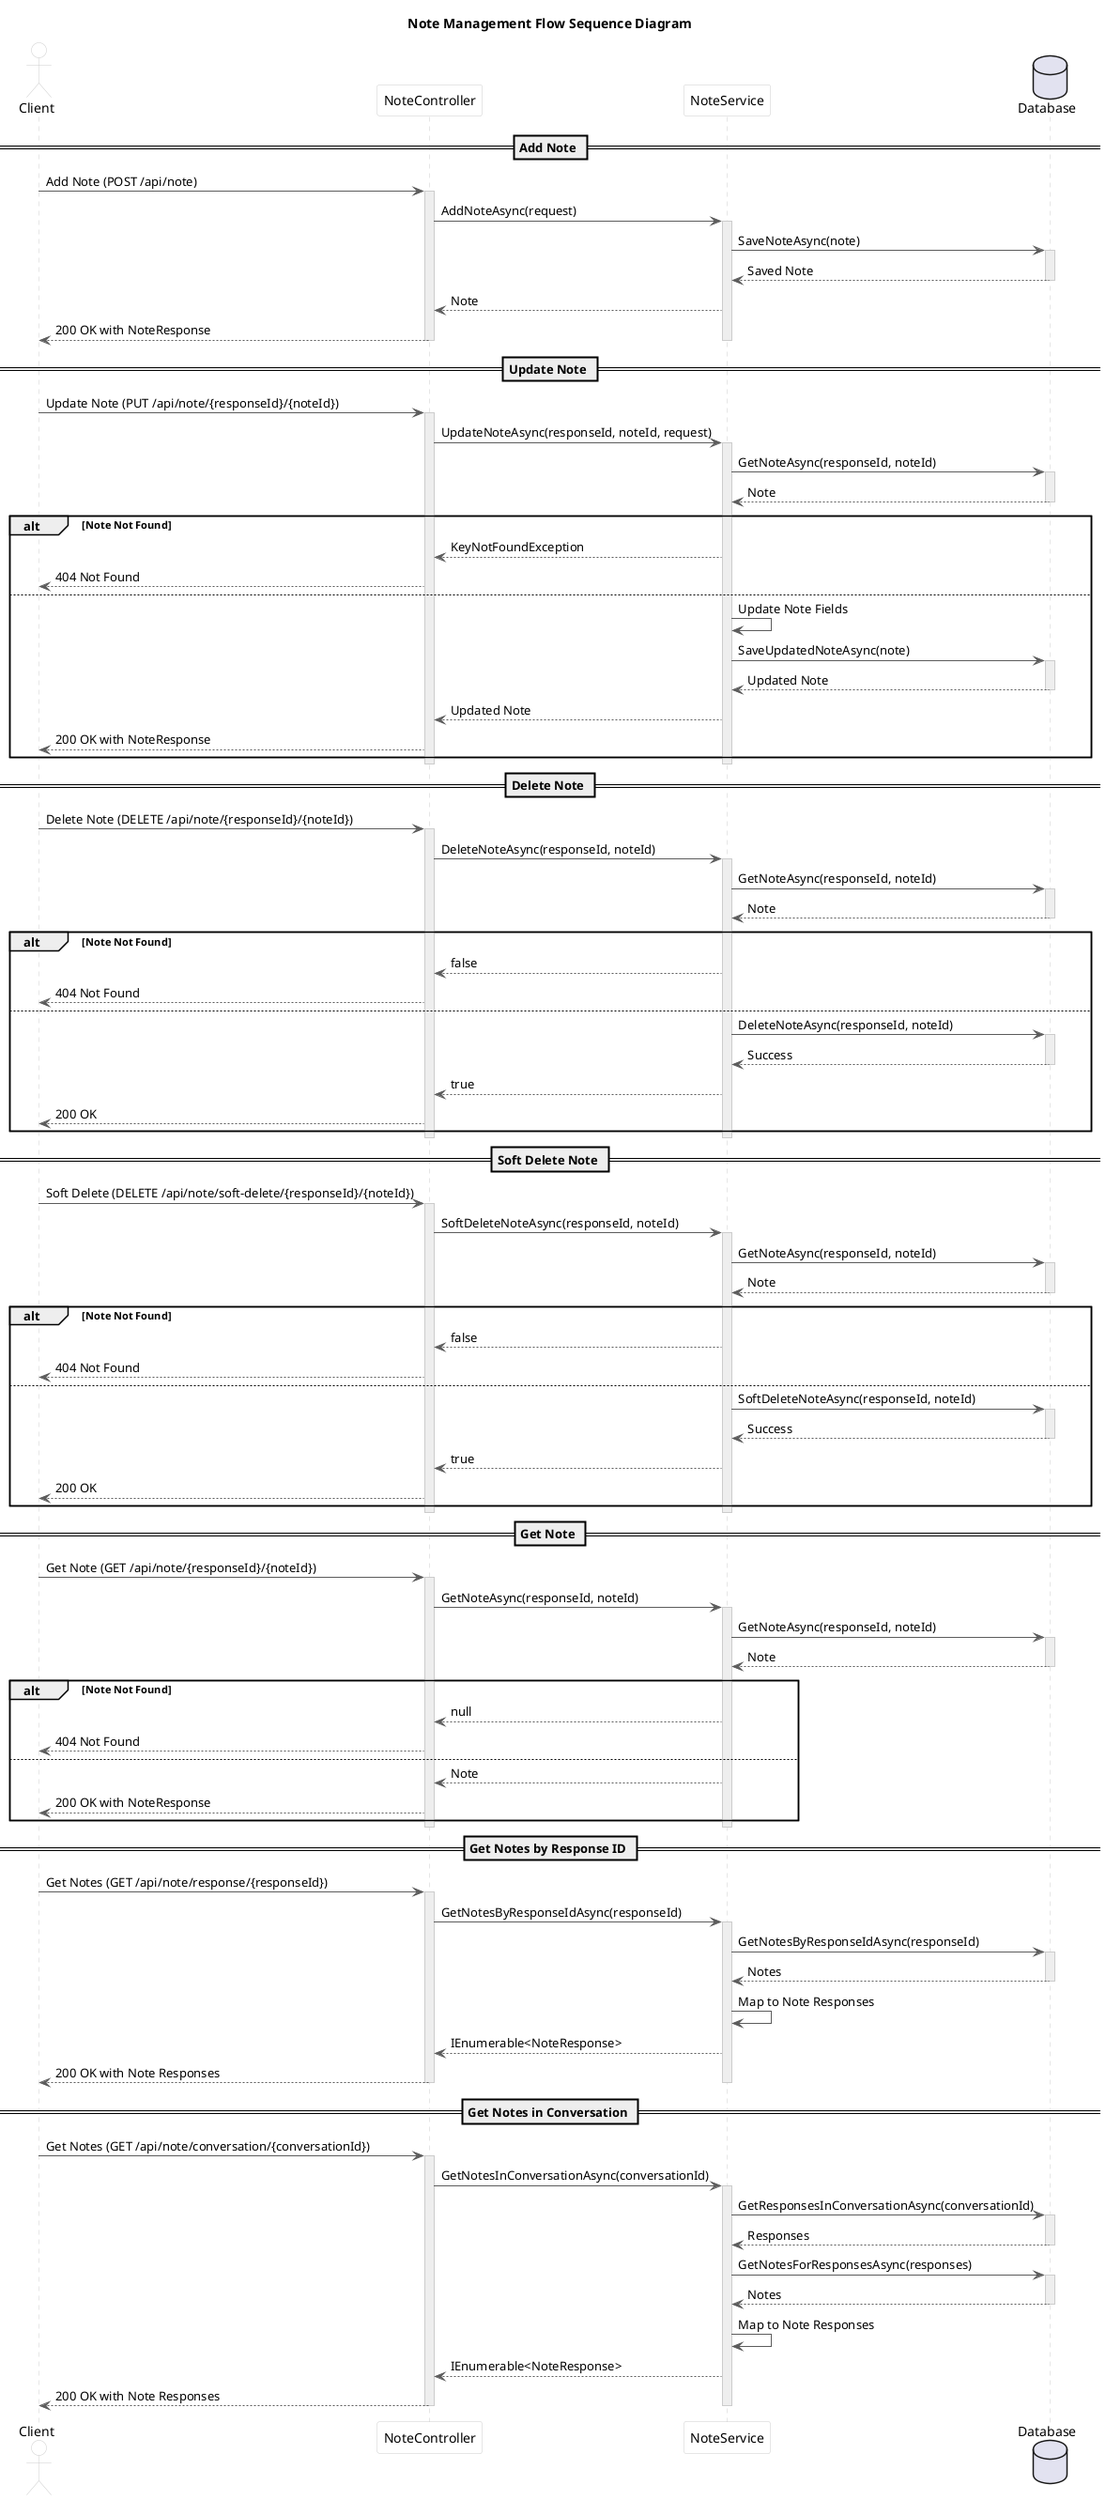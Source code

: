 @startuml Note Management Flow

!define ACCENT_COLOR #4285F4
!define SECONDARY_COLOR #34A853
!define WARNING_COLOR #FBBC05
!define ERROR_COLOR #EA4335

!define SUCCESS #34A853
!define WARNING #FBBC05
!define FAILURE #EA4335

skinparam ParticipantPadding 20
skinparam BoxPadding 10
skinparam SequenceArrowThickness 1
skinparam SequenceGroupHeaderFontStyle bold

skinparam sequence {
    ArrowColor #5C5C5C
    LifeLineBorderColor #CCCCCC
    LifeLineBackgroundColor #EEEEEE
    
    ParticipantBorderColor #CCCCCC
    ParticipantBackgroundColor #FFFFFF
    ParticipantFontColor #000000
    
    ActorBorderColor #CCCCCC
    ActorBackgroundColor #FFFFFF
    ActorFontColor #000000
}

title Note Management Flow Sequence Diagram

actor "Client" as client
participant "NoteController" as controller
participant "NoteService" as service
database "Database" as db

== Add Note ==

client -> controller : Add Note (POST /api/note)
activate controller

controller -> service : AddNoteAsync(request)
activate service

service -> db : SaveNoteAsync(note)
activate db
db --> service : Saved Note
deactivate db

service --> controller : Note
controller --> client : 200 OK with NoteResponse
deactivate service
deactivate controller

== Update Note ==

client -> controller : Update Note (PUT /api/note/{responseId}/{noteId})
activate controller

controller -> service : UpdateNoteAsync(responseId, noteId, request)
activate service

service -> db : GetNoteAsync(responseId, noteId)
activate db
db --> service : Note
deactivate db

alt Note Not Found
    service --> controller : KeyNotFoundException
    controller --> client : 404 Not Found
else
    service -> service : Update Note Fields
    
    service -> db : SaveUpdatedNoteAsync(note)
    activate db
    db --> service : Updated Note
    deactivate db
    
    service --> controller : Updated Note
    controller --> client : 200 OK with NoteResponse
end
deactivate service
deactivate controller

== Delete Note ==

client -> controller : Delete Note (DELETE /api/note/{responseId}/{noteId})
activate controller

controller -> service : DeleteNoteAsync(responseId, noteId)
activate service

service -> db : GetNoteAsync(responseId, noteId)
activate db
db --> service : Note
deactivate db

alt Note Not Found
    service --> controller : false
    controller --> client : 404 Not Found
else
    service -> db : DeleteNoteAsync(responseId, noteId)
    activate db
    db --> service : Success
    deactivate db
    
    service --> controller : true
    controller --> client : 200 OK
end
deactivate service
deactivate controller

== Soft Delete Note ==

client -> controller : Soft Delete (DELETE /api/note/soft-delete/{responseId}/{noteId})
activate controller

controller -> service : SoftDeleteNoteAsync(responseId, noteId)
activate service

service -> db : GetNoteAsync(responseId, noteId) 
activate db
db --> service : Note
deactivate db

alt Note Not Found
    service --> controller : false
    controller --> client : 404 Not Found
else
    service -> db : SoftDeleteNoteAsync(responseId, noteId)
    activate db
    db --> service : Success
    deactivate db
    
    service --> controller : true
    controller --> client : 200 OK
end
deactivate service
deactivate controller

== Get Note ==

client -> controller : Get Note (GET /api/note/{responseId}/{noteId})
activate controller

controller -> service : GetNoteAsync(responseId, noteId)
activate service

service -> db : GetNoteAsync(responseId, noteId)
activate db
db --> service : Note
deactivate db

alt Note Not Found
    service --> controller : null
    controller --> client : 404 Not Found
else
    service --> controller : Note
    controller --> client : 200 OK with NoteResponse
end
deactivate service
deactivate controller

== Get Notes by Response ID ==

client -> controller : Get Notes (GET /api/note/response/{responseId})
activate controller

controller -> service : GetNotesByResponseIdAsync(responseId)
activate service

service -> db : GetNotesByResponseIdAsync(responseId)
activate db
db --> service : Notes
deactivate db

service -> service : Map to Note Responses
service --> controller : IEnumerable<NoteResponse>
controller --> client : 200 OK with Note Responses
deactivate service
deactivate controller

== Get Notes in Conversation ==

client -> controller : Get Notes (GET /api/note/conversation/{conversationId})
activate controller

controller -> service : GetNotesInConversationAsync(conversationId)
activate service

service -> db : GetResponsesInConversationAsync(conversationId)
activate db
db --> service : Responses
deactivate db

service -> db : GetNotesForResponsesAsync(responses)
activate db
db --> service : Notes
deactivate db

service -> service : Map to Note Responses
service --> controller : IEnumerable<NoteResponse>
controller --> client : 200 OK with Note Responses
deactivate service
deactivate controller

@enduml 